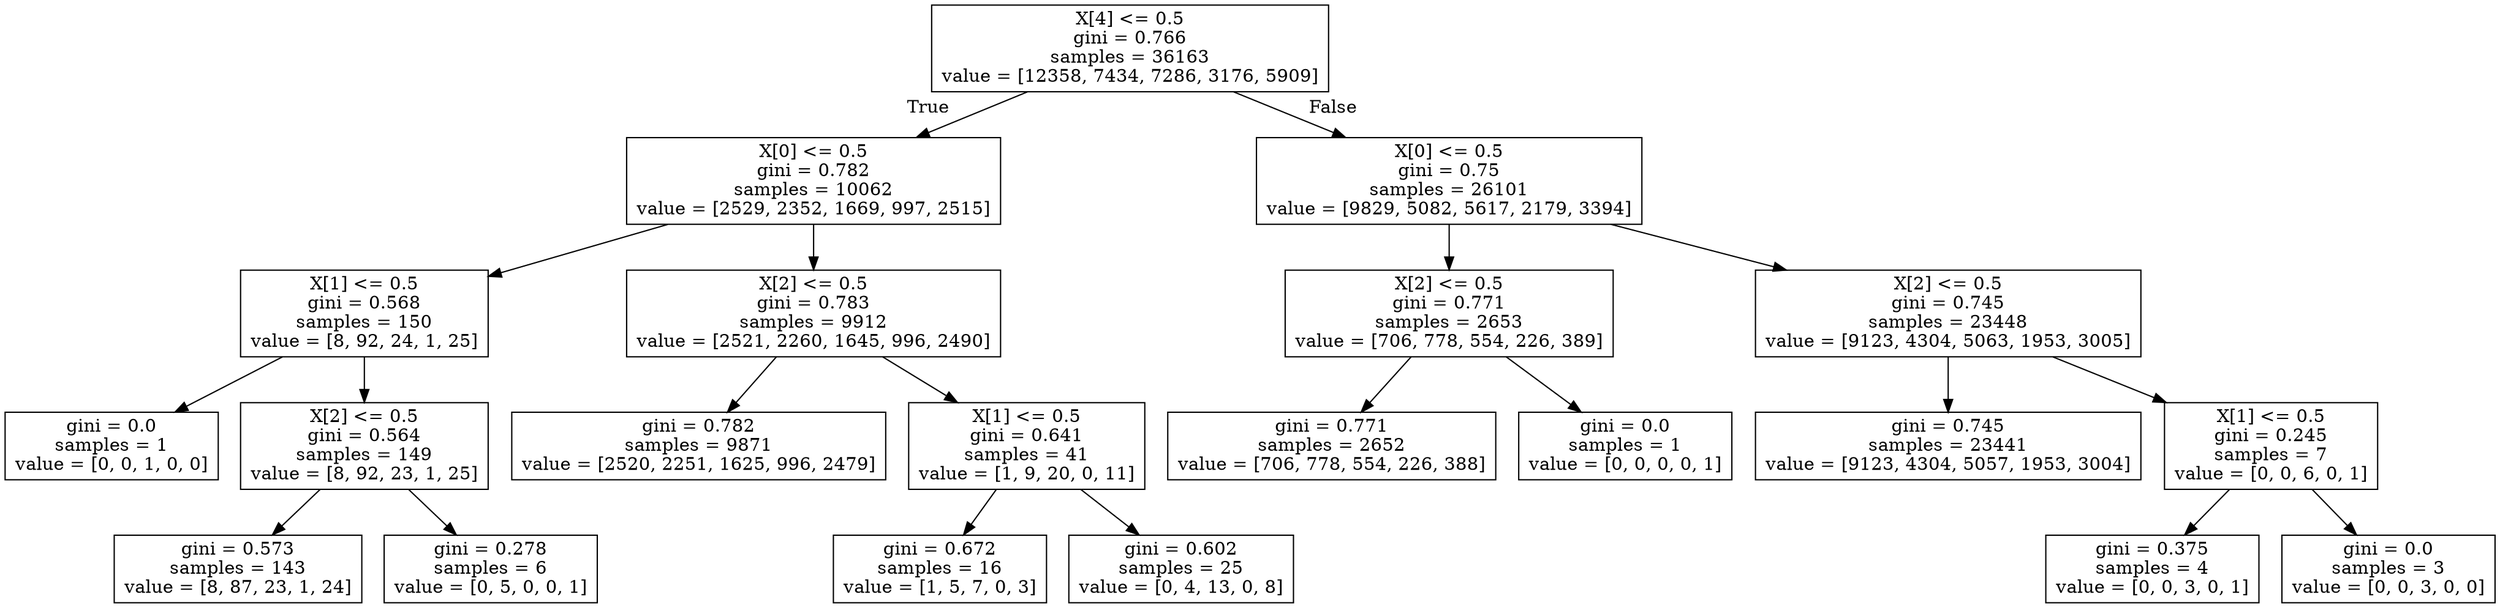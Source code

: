 digraph Tree {
node [shape=box] ;
0 [label="X[4] <= 0.5\ngini = 0.766\nsamples = 36163\nvalue = [12358, 7434, 7286, 3176, 5909]"] ;
1 [label="X[0] <= 0.5\ngini = 0.782\nsamples = 10062\nvalue = [2529, 2352, 1669, 997, 2515]"] ;
0 -> 1 [labeldistance=2.5, labelangle=45, headlabel="True"] ;
2 [label="X[1] <= 0.5\ngini = 0.568\nsamples = 150\nvalue = [8, 92, 24, 1, 25]"] ;
1 -> 2 ;
3 [label="gini = 0.0\nsamples = 1\nvalue = [0, 0, 1, 0, 0]"] ;
2 -> 3 ;
4 [label="X[2] <= 0.5\ngini = 0.564\nsamples = 149\nvalue = [8, 92, 23, 1, 25]"] ;
2 -> 4 ;
5 [label="gini = 0.573\nsamples = 143\nvalue = [8, 87, 23, 1, 24]"] ;
4 -> 5 ;
6 [label="gini = 0.278\nsamples = 6\nvalue = [0, 5, 0, 0, 1]"] ;
4 -> 6 ;
7 [label="X[2] <= 0.5\ngini = 0.783\nsamples = 9912\nvalue = [2521, 2260, 1645, 996, 2490]"] ;
1 -> 7 ;
8 [label="gini = 0.782\nsamples = 9871\nvalue = [2520, 2251, 1625, 996, 2479]"] ;
7 -> 8 ;
9 [label="X[1] <= 0.5\ngini = 0.641\nsamples = 41\nvalue = [1, 9, 20, 0, 11]"] ;
7 -> 9 ;
10 [label="gini = 0.672\nsamples = 16\nvalue = [1, 5, 7, 0, 3]"] ;
9 -> 10 ;
11 [label="gini = 0.602\nsamples = 25\nvalue = [0, 4, 13, 0, 8]"] ;
9 -> 11 ;
12 [label="X[0] <= 0.5\ngini = 0.75\nsamples = 26101\nvalue = [9829, 5082, 5617, 2179, 3394]"] ;
0 -> 12 [labeldistance=2.5, labelangle=-45, headlabel="False"] ;
13 [label="X[2] <= 0.5\ngini = 0.771\nsamples = 2653\nvalue = [706, 778, 554, 226, 389]"] ;
12 -> 13 ;
14 [label="gini = 0.771\nsamples = 2652\nvalue = [706, 778, 554, 226, 388]"] ;
13 -> 14 ;
15 [label="gini = 0.0\nsamples = 1\nvalue = [0, 0, 0, 0, 1]"] ;
13 -> 15 ;
16 [label="X[2] <= 0.5\ngini = 0.745\nsamples = 23448\nvalue = [9123, 4304, 5063, 1953, 3005]"] ;
12 -> 16 ;
17 [label="gini = 0.745\nsamples = 23441\nvalue = [9123, 4304, 5057, 1953, 3004]"] ;
16 -> 17 ;
18 [label="X[1] <= 0.5\ngini = 0.245\nsamples = 7\nvalue = [0, 0, 6, 0, 1]"] ;
16 -> 18 ;
19 [label="gini = 0.375\nsamples = 4\nvalue = [0, 0, 3, 0, 1]"] ;
18 -> 19 ;
20 [label="gini = 0.0\nsamples = 3\nvalue = [0, 0, 3, 0, 0]"] ;
18 -> 20 ;
}